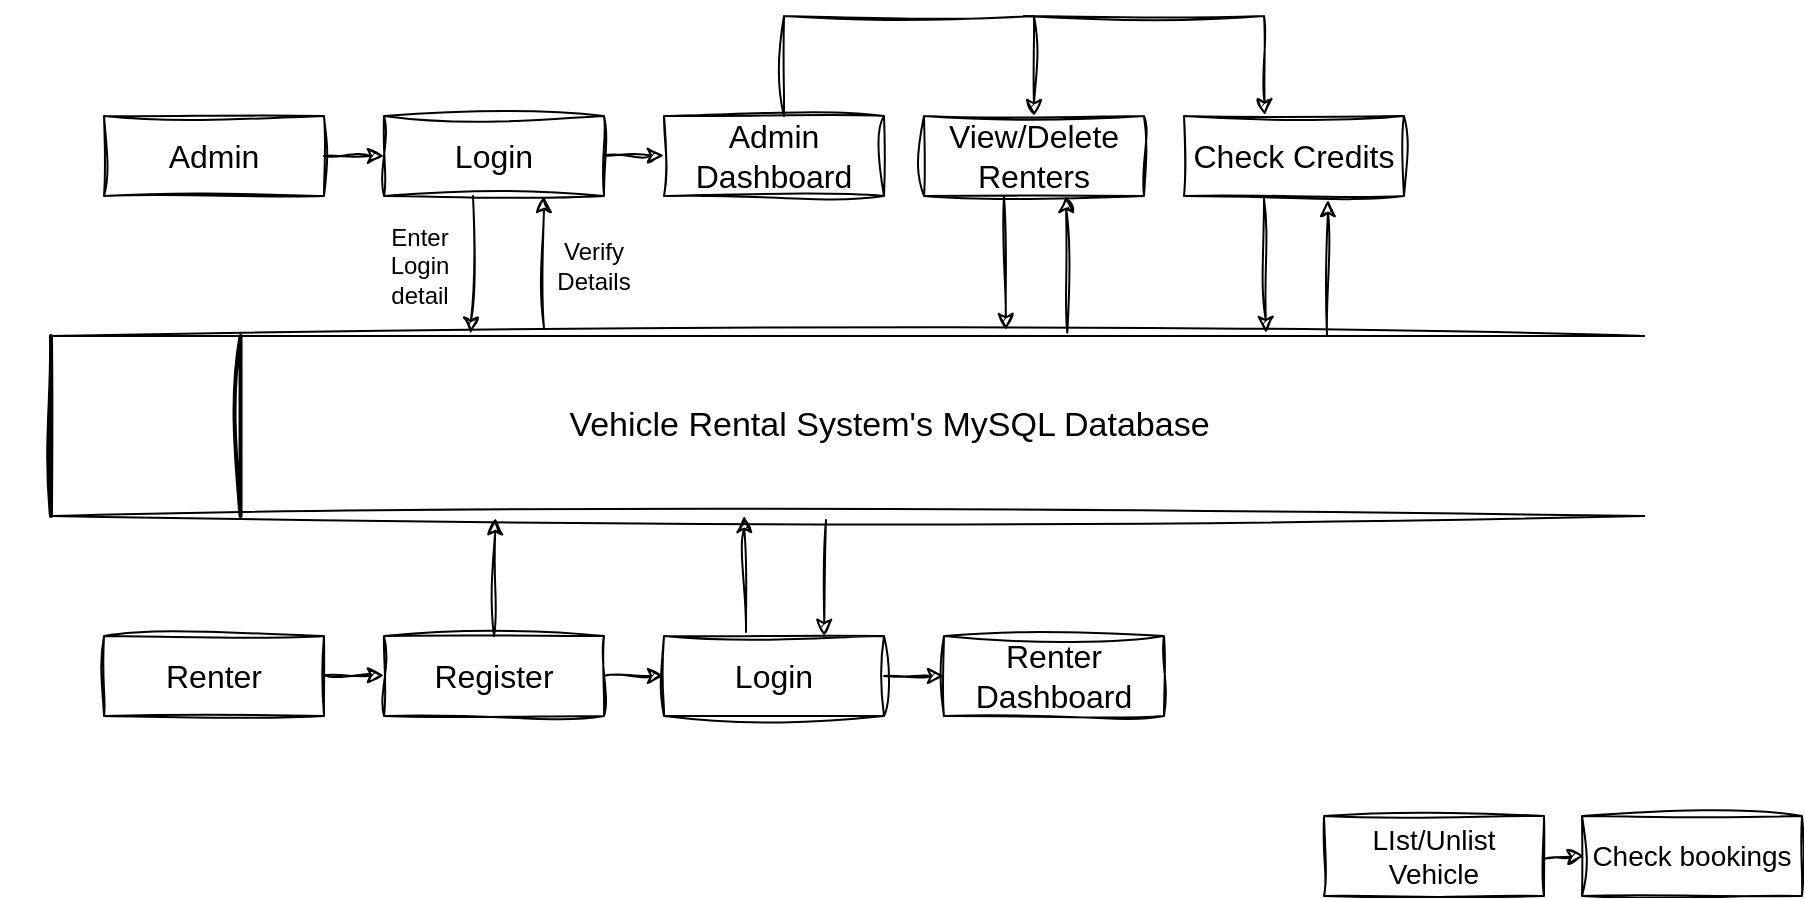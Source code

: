 <mxfile version="21.6.8" type="github">
  <diagram name="Page-1" id="jffwoXQwIN7-Dc_d1E5Y">
    <mxGraphModel dx="1235" dy="661" grid="1" gridSize="10" guides="1" tooltips="1" connect="1" arrows="1" fold="1" page="1" pageScale="1" pageWidth="1100" pageHeight="850" math="0" shadow="0">
      <root>
        <mxCell id="0" />
        <mxCell id="1" parent="0" />
        <mxCell id="aIiLaP_5FUNB_zPbcydn-7" value="" style="group;sketch=1;curveFitting=1;jiggle=2;" vertex="1" connectable="0" parent="1">
          <mxGeometry x="101" y="400" width="820" height="90" as="geometry" />
        </mxCell>
        <mxCell id="aIiLaP_5FUNB_zPbcydn-2" value="&lt;font style=&quot;font-size: 17px;&quot;&gt;&amp;nbsp; &amp;nbsp; &amp;nbsp; &amp;nbsp; &amp;nbsp;Vehicle Rental System&#39;s MySQL Database&lt;/font&gt;" style="shape=partialRectangle;whiteSpace=wrap;html=1;left=0;right=0;fillColor=none;sketch=1;curveFitting=1;jiggle=2;" vertex="1" parent="aIiLaP_5FUNB_zPbcydn-7">
          <mxGeometry x="23.48" width="796.52" height="90" as="geometry" />
        </mxCell>
        <mxCell id="aIiLaP_5FUNB_zPbcydn-3" value="" style="line;strokeWidth=2;direction=south;html=1;sketch=1;curveFitting=1;jiggle=2;" vertex="1" parent="aIiLaP_5FUNB_zPbcydn-7">
          <mxGeometry width="46.941" height="90" as="geometry" />
        </mxCell>
        <mxCell id="aIiLaP_5FUNB_zPbcydn-8" value="" style="line;strokeWidth=2;direction=south;html=1;sketch=1;curveFitting=1;jiggle=2;" vertex="1" parent="aIiLaP_5FUNB_zPbcydn-7">
          <mxGeometry x="110.385" width="15.769" height="90" as="geometry" />
        </mxCell>
        <mxCell id="aIiLaP_5FUNB_zPbcydn-9" value="&lt;font style=&quot;font-size: 16px;&quot;&gt;Admin&lt;/font&gt;" style="rounded=0;whiteSpace=wrap;html=1;sketch=1;curveFitting=1;jiggle=2;" vertex="1" parent="1">
          <mxGeometry x="151" y="290" width="110" height="40" as="geometry" />
        </mxCell>
        <mxCell id="aIiLaP_5FUNB_zPbcydn-10" value="&lt;font style=&quot;font-size: 16px;&quot;&gt;Login&lt;/font&gt;" style="rounded=0;whiteSpace=wrap;html=1;sketch=1;curveFitting=1;jiggle=2;" vertex="1" parent="1">
          <mxGeometry x="291" y="290" width="110" height="40" as="geometry" />
        </mxCell>
        <mxCell id="aIiLaP_5FUNB_zPbcydn-11" value="" style="endArrow=classic;html=1;rounded=0;exitX=1;exitY=0.5;exitDx=0;exitDy=0;sketch=1;curveFitting=1;jiggle=2;" edge="1" parent="1" source="aIiLaP_5FUNB_zPbcydn-9">
          <mxGeometry width="50" height="50" relative="1" as="geometry">
            <mxPoint x="241" y="360" as="sourcePoint" />
            <mxPoint x="291" y="310" as="targetPoint" />
          </mxGeometry>
        </mxCell>
        <mxCell id="aIiLaP_5FUNB_zPbcydn-12" value="" style="endArrow=classic;html=1;rounded=0;exitX=0.322;exitY=-0.048;exitDx=0;exitDy=0;exitPerimeter=0;entryX=0.818;entryY=1;entryDx=0;entryDy=0;entryPerimeter=0;sketch=1;curveFitting=1;jiggle=2;" edge="1" parent="1">
          <mxGeometry width="50" height="50" relative="1" as="geometry">
            <mxPoint x="370.959" y="395.68" as="sourcePoint" />
            <mxPoint x="370.98" y="330" as="targetPoint" />
          </mxGeometry>
        </mxCell>
        <mxCell id="aIiLaP_5FUNB_zPbcydn-13" value="" style="endArrow=classic;html=1;rounded=0;exitX=0.339;exitY=-0.036;exitDx=0;exitDy=0;exitPerimeter=0;entryX=0.276;entryY=-0.013;entryDx=0;entryDy=0;entryPerimeter=0;sketch=1;curveFitting=1;jiggle=2;" edge="1" parent="1">
          <mxGeometry width="50" height="50" relative="1" as="geometry">
            <mxPoint x="335.5" y="330" as="sourcePoint" />
            <mxPoint x="334.319" y="398.83" as="targetPoint" />
          </mxGeometry>
        </mxCell>
        <mxCell id="aIiLaP_5FUNB_zPbcydn-14" value="Enter Login detail" style="text;html=1;strokeColor=none;fillColor=none;align=center;verticalAlign=middle;whiteSpace=wrap;rounded=0;sketch=1;curveFitting=1;jiggle=2;" vertex="1" parent="1">
          <mxGeometry x="279" y="350" width="60" height="30" as="geometry" />
        </mxCell>
        <mxCell id="aIiLaP_5FUNB_zPbcydn-15" value="Verify Details" style="text;html=1;strokeColor=none;fillColor=none;align=center;verticalAlign=middle;whiteSpace=wrap;rounded=0;sketch=1;curveFitting=1;jiggle=2;" vertex="1" parent="1">
          <mxGeometry x="366" y="350" width="60" height="30" as="geometry" />
        </mxCell>
        <mxCell id="aIiLaP_5FUNB_zPbcydn-16" value="&lt;font style=&quot;font-size: 16px;&quot;&gt;Admin Dashboard&lt;/font&gt;" style="rounded=0;whiteSpace=wrap;html=1;sketch=1;curveFitting=1;jiggle=2;" vertex="1" parent="1">
          <mxGeometry x="431" y="290" width="110" height="40" as="geometry" />
        </mxCell>
        <mxCell id="aIiLaP_5FUNB_zPbcydn-17" value="" style="endArrow=classic;html=1;rounded=0;exitX=1;exitY=0.5;exitDx=0;exitDy=0;sketch=1;curveFitting=1;jiggle=2;" edge="1" parent="1">
          <mxGeometry width="50" height="50" relative="1" as="geometry">
            <mxPoint x="401" y="309.76" as="sourcePoint" />
            <mxPoint x="431" y="309.76" as="targetPoint" />
          </mxGeometry>
        </mxCell>
        <mxCell id="aIiLaP_5FUNB_zPbcydn-18" value="&lt;font style=&quot;font-size: 16px;&quot;&gt;View/Delete Renters&lt;/font&gt;" style="rounded=0;whiteSpace=wrap;html=1;sketch=1;curveFitting=1;jiggle=2;" vertex="1" parent="1">
          <mxGeometry x="561" y="290" width="110" height="40" as="geometry" />
        </mxCell>
        <mxCell id="aIiLaP_5FUNB_zPbcydn-19" value="" style="endArrow=classic;html=1;rounded=0;sketch=1;curveFitting=1;jiggle=2;" edge="1" parent="1" target="aIiLaP_5FUNB_zPbcydn-18">
          <mxGeometry width="50" height="50" relative="1" as="geometry">
            <mxPoint x="491" y="290" as="sourcePoint" />
            <mxPoint x="631" y="240" as="targetPoint" />
            <Array as="points">
              <mxPoint x="491" y="240" />
              <mxPoint x="616" y="240" />
            </Array>
          </mxGeometry>
        </mxCell>
        <mxCell id="aIiLaP_5FUNB_zPbcydn-20" value="&lt;font style=&quot;font-size: 16px;&quot;&gt;Check Credits&lt;/font&gt;" style="rounded=0;whiteSpace=wrap;html=1;sketch=1;curveFitting=1;jiggle=2;" vertex="1" parent="1">
          <mxGeometry x="691" y="290" width="110" height="40" as="geometry" />
        </mxCell>
        <mxCell id="aIiLaP_5FUNB_zPbcydn-21" value="" style="endArrow=classic;html=1;rounded=0;entryX=0.367;entryY=-0.01;entryDx=0;entryDy=0;entryPerimeter=0;sketch=1;curveFitting=1;jiggle=2;" edge="1" parent="1" target="aIiLaP_5FUNB_zPbcydn-20">
          <mxGeometry width="50" height="50" relative="1" as="geometry">
            <mxPoint x="611" y="240" as="sourcePoint" />
            <mxPoint x="791" y="240" as="targetPoint" />
            <Array as="points">
              <mxPoint x="731" y="240" />
            </Array>
          </mxGeometry>
        </mxCell>
        <mxCell id="aIiLaP_5FUNB_zPbcydn-22" value="" style="endArrow=classic;html=1;rounded=0;exitX=0.339;exitY=-0.036;exitDx=0;exitDy=0;exitPerimeter=0;entryX=0.818;entryY=1;entryDx=0;entryDy=0;entryPerimeter=0;sketch=1;curveFitting=1;jiggle=2;" edge="1" parent="1">
          <mxGeometry width="50" height="50" relative="1" as="geometry">
            <mxPoint x="601" y="330" as="sourcePoint" />
            <mxPoint x="602" y="397" as="targetPoint" />
          </mxGeometry>
        </mxCell>
        <mxCell id="aIiLaP_5FUNB_zPbcydn-23" value="" style="endArrow=classic;html=1;rounded=0;exitX=0.638;exitY=-0.019;exitDx=0;exitDy=0;exitPerimeter=0;entryX=0.818;entryY=1;entryDx=0;entryDy=0;entryPerimeter=0;sketch=1;curveFitting=1;jiggle=2;" edge="1" parent="1" source="aIiLaP_5FUNB_zPbcydn-2">
          <mxGeometry width="50" height="50" relative="1" as="geometry">
            <mxPoint x="631" y="397" as="sourcePoint" />
            <mxPoint x="632" y="330" as="targetPoint" />
          </mxGeometry>
        </mxCell>
        <mxCell id="aIiLaP_5FUNB_zPbcydn-24" value="" style="endArrow=classic;html=1;rounded=0;exitX=0.339;exitY=-0.036;exitDx=0;exitDy=0;exitPerimeter=0;entryX=0.818;entryY=1;entryDx=0;entryDy=0;entryPerimeter=0;sketch=1;curveFitting=1;jiggle=2;" edge="1" parent="1">
          <mxGeometry width="50" height="50" relative="1" as="geometry">
            <mxPoint x="731" y="331.5" as="sourcePoint" />
            <mxPoint x="732" y="398.5" as="targetPoint" />
          </mxGeometry>
        </mxCell>
        <mxCell id="aIiLaP_5FUNB_zPbcydn-25" value="" style="endArrow=classic;html=1;rounded=0;exitX=0.801;exitY=-0.003;exitDx=0;exitDy=0;exitPerimeter=0;entryX=0.818;entryY=1;entryDx=0;entryDy=0;entryPerimeter=0;sketch=1;curveFitting=1;jiggle=2;" edge="1" parent="1" source="aIiLaP_5FUNB_zPbcydn-2">
          <mxGeometry width="50" height="50" relative="1" as="geometry">
            <mxPoint x="762" y="399" as="sourcePoint" />
            <mxPoint x="763" y="332" as="targetPoint" />
          </mxGeometry>
        </mxCell>
        <mxCell id="aIiLaP_5FUNB_zPbcydn-26" value="&lt;font style=&quot;font-size: 16px;&quot;&gt;Renter&lt;/font&gt;" style="rounded=0;whiteSpace=wrap;html=1;sketch=1;curveFitting=1;jiggle=2;" vertex="1" parent="1">
          <mxGeometry x="151" y="550" width="110" height="40" as="geometry" />
        </mxCell>
        <mxCell id="aIiLaP_5FUNB_zPbcydn-27" value="&lt;font style=&quot;font-size: 16px;&quot;&gt;Register&lt;/font&gt;" style="rounded=0;whiteSpace=wrap;html=1;sketch=1;curveFitting=1;jiggle=2;" vertex="1" parent="1">
          <mxGeometry x="291" y="550" width="110" height="40" as="geometry" />
        </mxCell>
        <mxCell id="aIiLaP_5FUNB_zPbcydn-28" value="" style="endArrow=classic;html=1;rounded=0;exitX=1;exitY=0.5;exitDx=0;exitDy=0;sketch=1;curveFitting=1;jiggle=2;" edge="1" parent="1">
          <mxGeometry width="50" height="50" relative="1" as="geometry">
            <mxPoint x="261" y="569.66" as="sourcePoint" />
            <mxPoint x="291" y="569.66" as="targetPoint" />
          </mxGeometry>
        </mxCell>
        <mxCell id="aIiLaP_5FUNB_zPbcydn-29" value="" style="endArrow=classic;html=1;rounded=0;exitX=0.5;exitY=0;exitDx=0;exitDy=0;sketch=1;curveFitting=1;jiggle=2;entryX=0.279;entryY=1.012;entryDx=0;entryDy=0;entryPerimeter=0;" edge="1" parent="1" source="aIiLaP_5FUNB_zPbcydn-27" target="aIiLaP_5FUNB_zPbcydn-2">
          <mxGeometry width="50" height="50" relative="1" as="geometry">
            <mxPoint x="345" y="540" as="sourcePoint" />
            <mxPoint x="375" y="540" as="targetPoint" />
          </mxGeometry>
        </mxCell>
        <mxCell id="aIiLaP_5FUNB_zPbcydn-30" value="&lt;font style=&quot;font-size: 16px;&quot;&gt;Login&lt;/font&gt;" style="rounded=0;whiteSpace=wrap;html=1;sketch=1;curveFitting=1;jiggle=2;" vertex="1" parent="1">
          <mxGeometry x="431" y="550" width="110" height="40" as="geometry" />
        </mxCell>
        <mxCell id="aIiLaP_5FUNB_zPbcydn-31" value="" style="endArrow=classic;html=1;rounded=0;exitX=0.5;exitY=0;exitDx=0;exitDy=0;sketch=1;curveFitting=1;jiggle=2;entryX=0.288;entryY=1.019;entryDx=0;entryDy=0;entryPerimeter=0;" edge="1" parent="1">
          <mxGeometry width="50" height="50" relative="1" as="geometry">
            <mxPoint x="472" y="548" as="sourcePoint" />
            <mxPoint x="471" y="490" as="targetPoint" />
          </mxGeometry>
        </mxCell>
        <mxCell id="aIiLaP_5FUNB_zPbcydn-32" value="" style="endArrow=classic;html=1;rounded=0;exitX=0.5;exitY=0;exitDx=0;exitDy=0;sketch=1;curveFitting=1;jiggle=2;entryX=0.288;entryY=1.019;entryDx=0;entryDy=0;entryPerimeter=0;" edge="1" parent="1">
          <mxGeometry width="50" height="50" relative="1" as="geometry">
            <mxPoint x="512" y="492" as="sourcePoint" />
            <mxPoint x="511" y="550" as="targetPoint" />
          </mxGeometry>
        </mxCell>
        <mxCell id="aIiLaP_5FUNB_zPbcydn-33" value="" style="endArrow=classic;html=1;rounded=0;exitX=1;exitY=0.5;exitDx=0;exitDy=0;sketch=1;curveFitting=1;jiggle=2;" edge="1" parent="1">
          <mxGeometry width="50" height="50" relative="1" as="geometry">
            <mxPoint x="401" y="569.89" as="sourcePoint" />
            <mxPoint x="431" y="570" as="targetPoint" />
          </mxGeometry>
        </mxCell>
        <mxCell id="aIiLaP_5FUNB_zPbcydn-34" value="&lt;font style=&quot;font-size: 14px;&quot;&gt;LIst/Unlist&lt;br&gt;Vehicle&lt;/font&gt;" style="rounded=0;whiteSpace=wrap;html=1;sketch=1;curveFitting=1;jiggle=2;" vertex="1" parent="1">
          <mxGeometry x="761" y="640" width="110" height="40" as="geometry" />
        </mxCell>
        <mxCell id="aIiLaP_5FUNB_zPbcydn-35" value="" style="endArrow=classic;html=1;rounded=0;sketch=1;curveFitting=1;jiggle=2;" edge="1" parent="1">
          <mxGeometry width="50" height="50" relative="1" as="geometry">
            <mxPoint x="541" y="570" as="sourcePoint" />
            <mxPoint x="571" y="570" as="targetPoint" />
          </mxGeometry>
        </mxCell>
        <mxCell id="aIiLaP_5FUNB_zPbcydn-36" value="&lt;span style=&quot;font-size: 14px;&quot;&gt;Check bookings&lt;/span&gt;" style="rounded=0;whiteSpace=wrap;html=1;sketch=1;curveFitting=1;jiggle=2;" vertex="1" parent="1">
          <mxGeometry x="890" y="640" width="110" height="40" as="geometry" />
        </mxCell>
        <mxCell id="aIiLaP_5FUNB_zPbcydn-37" value="" style="endArrow=classic;html=1;rounded=0;sketch=1;curveFitting=1;jiggle=2;exitX=1;exitY=0.75;exitDx=0;exitDy=0;" edge="1" parent="1">
          <mxGeometry width="50" height="50" relative="1" as="geometry">
            <mxPoint x="871" y="661.33" as="sourcePoint" />
            <mxPoint x="891" y="660" as="targetPoint" />
          </mxGeometry>
        </mxCell>
        <mxCell id="aIiLaP_5FUNB_zPbcydn-38" value="&lt;font style=&quot;font-size: 16px;&quot;&gt;Renter Dashboard&lt;/font&gt;" style="rounded=0;whiteSpace=wrap;html=1;sketch=1;curveFitting=1;jiggle=2;" vertex="1" parent="1">
          <mxGeometry x="571" y="550" width="110" height="40" as="geometry" />
        </mxCell>
      </root>
    </mxGraphModel>
  </diagram>
</mxfile>
